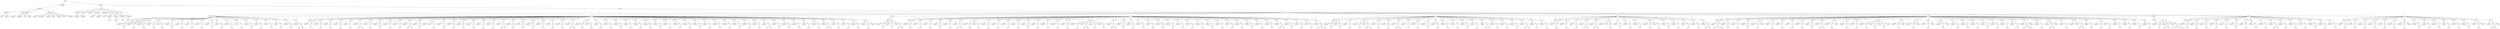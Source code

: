 digraph Tree {
	"t0" [label = "TEI"];
	"t1" [label = "teiHeader"];
	"t2" [label = "fileDesc"];
	"t3" [label = "titleStmt"];
	"t4" [label = "title"];
	"t5" [label = "author"];
	"t6" [label = "publicationStmt"];
	"t7" [label = "publisher"];
	"t8" [label = "publisher"];
	"t9" [label = "idno"];
	"t10" [label = "rights"];
	"t11" [label = "SourceDesc"];
	"t12" [label = "genre"];
	"t13" [label = "inspiration"];
	"t14" [label = "structure"];
	"t15" [label = "type"];
	"t16" [label = "periode"];
	"t17" [label = "taille"];
	"t18" [label = "permalien"];
	"t19" [label = "text"];
	"t20" [label = "front"];
	"t21" [label = "docTitle"];
	"t22" [label = "titlePart"];
	"t23" [label = "titlePart"];
	"t24" [label = "docDate"];
	"t25" [label = "docAuthor"];
	"t26" [label = "docImprint"];
	"t27" [label = "printer"];
	"t28" [label = "performance"];
	"t29" [label = "premiere"];
	"t30" [label = "castList"];
	"t31" [label = "head"];
	"t32" [label = "castItem"];
	"t33" [label = "role"];
	"t34" [label = "castItem"];
	"t35" [label = "role"];
	"t36" [label = "castItem"];
	"t37" [label = "role"];
	"t38" [label = "castItem"];
	"t39" [label = "role"];
	"t40" [label = "set"];
	"t41" [label = "note"];
	"t42" [label = "body"];
	"t43" [label = "div1"];
	"t44" [label = "head"];
	"t45" [label = "div2"];
	"t46" [label = "head"];
	"t47" [label = "stage"];
	"t48" [label = "sp"];
	"t49" [label = "speaker"];
	"t50" [label = "p"];
	"t51" [label = "s"];
	"t52" [label = "sp"];
	"t53" [label = "speaker"];
	"t54" [label = "p"];
	"t55" [label = "s"];
	"t56" [label = "sp"];
	"t57" [label = "speaker"];
	"t58" [label = "p"];
	"t59" [label = "s"];
	"t60" [label = "sp"];
	"t61" [label = "speaker"];
	"t62" [label = "p"];
	"t63" [label = "s"];
	"t64" [label = "stage"];
	"t65" [label = "p"];
	"t66" [label = "s"];
	"t67" [label = "sp"];
	"t68" [label = "speaker"];
	"t69" [label = "p"];
	"t70" [label = "s"];
	"t71" [label = "sp"];
	"t72" [label = "speaker"];
	"t73" [label = "p"];
	"t74" [label = "s"];
	"t75" [label = "sp"];
	"t76" [label = "speaker"];
	"t77" [label = "p"];
	"t78" [label = "s"];
	"t79" [label = "sp"];
	"t80" [label = "speaker"];
	"t81" [label = "p"];
	"t82" [label = "s"];
	"t83" [label = "sp"];
	"t84" [label = "speaker"];
	"t85" [label = "p"];
	"t86" [label = "s"];
	"t87" [label = "sp"];
	"t88" [label = "speaker"];
	"t89" [label = "p"];
	"t90" [label = "s"];
	"t91" [label = "sp"];
	"t92" [label = "speaker"];
	"t93" [label = "p"];
	"t94" [label = "s"];
	"t95" [label = "sp"];
	"t96" [label = "speaker"];
	"t97" [label = "p"];
	"t98" [label = "s"];
	"t99" [label = "sp"];
	"t100" [label = "speaker"];
	"t101" [label = "p"];
	"t102" [label = "s"];
	"t103" [label = "sp"];
	"t104" [label = "speaker"];
	"t105" [label = "p"];
	"t106" [label = "s"];
	"t107" [label = "sp"];
	"t108" [label = "speaker"];
	"t109" [label = "p"];
	"t110" [label = "s"];
	"t111" [label = "sp"];
	"t112" [label = "speaker"];
	"t113" [label = "p"];
	"t114" [label = "s"];
	"t115" [label = "sp"];
	"t116" [label = "speaker"];
	"t117" [label = "p"];
	"t118" [label = "s"];
	"t119" [label = "sp"];
	"t120" [label = "speaker"];
	"t121" [label = "p"];
	"t122" [label = "s"];
	"t123" [label = "s"];
	"t124" [label = "div2"];
	"t125" [label = "head"];
	"t126" [label = "sp"];
	"t127" [label = "speaker"];
	"t128" [label = "p"];
	"t129" [label = "s"];
	"t130" [label = "sp"];
	"t131" [label = "speaker"];
	"t132" [label = "p"];
	"t133" [label = "s"];
	"t134" [label = "sp"];
	"t135" [label = "speaker"];
	"t136" [label = "p"];
	"t137" [label = "s"];
	"t138" [label = "sp"];
	"t139" [label = "speaker"];
	"t140" [label = "p"];
	"t141" [label = "s"];
	"t142" [label = "sp"];
	"t143" [label = "speaker"];
	"t144" [label = "p"];
	"t145" [label = "s"];
	"t146" [label = "sp"];
	"t147" [label = "speaker"];
	"t148" [label = "p"];
	"t149" [label = "s"];
	"t150" [label = "s"];
	"t151" [label = "sp"];
	"t152" [label = "speaker"];
	"t153" [label = "p"];
	"t154" [label = "s"];
	"t155" [label = "sp"];
	"t156" [label = "speaker"];
	"t157" [label = "p"];
	"t158" [label = "s"];
	"t159" [label = "sp"];
	"t160" [label = "speaker"];
	"t161" [label = "p"];
	"t162" [label = "s"];
	"t163" [label = "sp"];
	"t164" [label = "speaker"];
	"t165" [label = "p"];
	"t166" [label = "s"];
	"t167" [label = "sp"];
	"t168" [label = "speaker"];
	"t169" [label = "p"];
	"t170" [label = "s"];
	"t171" [label = "s"];
	"t172" [label = "sp"];
	"t173" [label = "speaker"];
	"t174" [label = "p"];
	"t175" [label = "s"];
	"t176" [label = "sp"];
	"t177" [label = "speaker"];
	"t178" [label = "note"];
	"t179" [label = "p"];
	"t180" [label = "s"];
	"t181" [label = "sp"];
	"t182" [label = "speaker"];
	"t183" [label = "p"];
	"t184" [label = "s"];
	"t185" [label = "sp"];
	"t186" [label = "speaker"];
	"t187" [label = "p"];
	"t188" [label = "s"];
	"t189" [label = "sp"];
	"t190" [label = "speaker"];
	"t191" [label = "p"];
	"t192" [label = "s"];
	"t193" [label = "sp"];
	"t194" [label = "speaker"];
	"t195" [label = "p"];
	"t196" [label = "s"];
	"t197" [label = "sp"];
	"t198" [label = "speaker"];
	"t199" [label = "p"];
	"t200" [label = "s"];
	"t201" [label = "sp"];
	"t202" [label = "speaker"];
	"t203" [label = "p"];
	"t204" [label = "s"];
	"t205" [label = "sp"];
	"t206" [label = "speaker"];
	"t207" [label = "p"];
	"t208" [label = "s"];
	"t209" [label = "s"];
	"t210" [label = "sp"];
	"t211" [label = "speaker"];
	"t212" [label = "p"];
	"t213" [label = "s"];
	"t214" [label = "sp"];
	"t215" [label = "speaker"];
	"t216" [label = "p"];
	"t217" [label = "s"];
	"t218" [label = "sp"];
	"t219" [label = "speaker"];
	"t220" [label = "p"];
	"t221" [label = "s"];
	"t222" [label = "sp"];
	"t223" [label = "speaker"];
	"t224" [label = "p"];
	"t225" [label = "s"];
	"t226" [label = "sp"];
	"t227" [label = "speaker"];
	"t228" [label = "p"];
	"t229" [label = "s"];
	"t230" [label = "sp"];
	"t231" [label = "speaker"];
	"t232" [label = "p"];
	"t233" [label = "s"];
	"t234" [label = "sp"];
	"t235" [label = "speaker"];
	"t236" [label = "p"];
	"t237" [label = "s"];
	"t238" [label = "s"];
	"t239" [label = "sp"];
	"t240" [label = "speaker"];
	"t241" [label = "p"];
	"t242" [label = "s"];
	"t243" [label = "stage"];
	"t244" [label = "p"];
	"t245" [label = "s"];
	"t246" [label = "sp"];
	"t247" [label = "speaker"];
	"t248" [label = "p"];
	"t249" [label = "s"];
	"t250" [label = "sp"];
	"t251" [label = "speaker"];
	"t252" [label = "p"];
	"t253" [label = "s"];
	"t254" [label = "sp"];
	"t255" [label = "speaker"];
	"t256" [label = "p"];
	"t257" [label = "s"];
	"t258" [label = "sp"];
	"t259" [label = "speaker"];
	"t260" [label = "p"];
	"t261" [label = "s"];
	"t262" [label = "sp"];
	"t263" [label = "speaker"];
	"t264" [label = "p"];
	"t265" [label = "s"];
	"t266" [label = "sp"];
	"t267" [label = "speaker"];
	"t268" [label = "p"];
	"t269" [label = "s"];
	"t270" [label = "sp"];
	"t271" [label = "speaker"];
	"t272" [label = "p"];
	"t273" [label = "s"];
	"t274" [label = "sp"];
	"t275" [label = "speaker"];
	"t276" [label = "p"];
	"t277" [label = "s"];
	"t278" [label = "sp"];
	"t279" [label = "speaker"];
	"t280" [label = "p"];
	"t281" [label = "s"];
	"t282" [label = "sp"];
	"t283" [label = "speaker"];
	"t284" [label = "p"];
	"t285" [label = "s"];
	"t286" [label = "sp"];
	"t287" [label = "speaker"];
	"t288" [label = "p"];
	"t289" [label = "s"];
	"t290" [label = "sp"];
	"t291" [label = "speaker"];
	"t292" [label = "p"];
	"t293" [label = "s"];
	"t294" [label = "sp"];
	"t295" [label = "speaker"];
	"t296" [label = "p"];
	"t297" [label = "s"];
	"t298" [label = "sp"];
	"t299" [label = "speaker"];
	"t300" [label = "p"];
	"t301" [label = "s"];
	"t302" [label = "sp"];
	"t303" [label = "speaker"];
	"t304" [label = "p"];
	"t305" [label = "s"];
	"t306" [label = "sp"];
	"t307" [label = "speaker"];
	"t308" [label = "p"];
	"t309" [label = "s"];
	"t310" [label = "sp"];
	"t311" [label = "speaker"];
	"t312" [label = "p"];
	"t313" [label = "s"];
	"t314" [label = "sp"];
	"t315" [label = "speaker"];
	"t316" [label = "p"];
	"t317" [label = "s"];
	"t318" [label = "s"];
	"t319" [label = "sp"];
	"t320" [label = "speaker"];
	"t321" [label = "p"];
	"t322" [label = "s"];
	"t323" [label = "sp"];
	"t324" [label = "speaker"];
	"t325" [label = "p"];
	"t326" [label = "s"];
	"t327" [label = "sp"];
	"t328" [label = "speaker"];
	"t329" [label = "p"];
	"t330" [label = "s"];
	"t331" [label = "sp"];
	"t332" [label = "speaker"];
	"t333" [label = "p"];
	"t334" [label = "s"];
	"t335" [label = "sp"];
	"t336" [label = "speaker"];
	"t337" [label = "p"];
	"t338" [label = "s"];
	"t339" [label = "sp"];
	"t340" [label = "speaker"];
	"t341" [label = "p"];
	"t342" [label = "s"];
	"t343" [label = "s"];
	"t344" [label = "sp"];
	"t345" [label = "speaker"];
	"t346" [label = "p"];
	"t347" [label = "s"];
	"t348" [label = "sp"];
	"t349" [label = "speaker"];
	"t350" [label = "p"];
	"t351" [label = "s"];
	"t352" [label = "sp"];
	"t353" [label = "speaker"];
	"t354" [label = "p"];
	"t355" [label = "s"];
	"t356" [label = "sp"];
	"t357" [label = "speaker"];
	"t358" [label = "p"];
	"t359" [label = "s"];
	"t360" [label = "stage"];
	"t361" [label = "div2"];
	"t362" [label = "head"];
	"t363" [label = "sp"];
	"t364" [label = "speaker"];
	"t365" [label = "p"];
	"t366" [label = "s"];
	"t367" [label = "stage"];
	"t368" [label = "p"];
	"t369" [label = "s"];
	"t370" [label = "stage"];
	"t371" [label = "p"];
	"t372" [label = "s"];
	"t373" [label = "s"];
	"t374" [label = "div2"];
	"t375" [label = "head"];
	"t376" [label = "sp"];
	"t377" [label = "speaker"];
	"t378" [label = "p"];
	"t379" [label = "s"];
	"t380" [label = "sp"];
	"t381" [label = "speaker"];
	"t382" [label = "p"];
	"t383" [label = "s"];
	"t384" [label = "sp"];
	"t385" [label = "speaker"];
	"t386" [label = "p"];
	"t387" [label = "s"];
	"t388" [label = "sp"];
	"t389" [label = "speaker"];
	"t390" [label = "p"];
	"t391" [label = "s"];
	"t392" [label = "sp"];
	"t393" [label = "speaker"];
	"t394" [label = "p"];
	"t395" [label = "s"];
	"t396" [label = "sp"];
	"t397" [label = "speaker"];
	"t398" [label = "p"];
	"t399" [label = "s"];
	"t400" [label = "s"];
	"t401" [label = "sp"];
	"t402" [label = "speaker"];
	"t403" [label = "p"];
	"t404" [label = "s"];
	"t405" [label = "stage"];
	"t406" [label = "p"];
	"t407" [label = "s"];
	"t408" [label = "sp"];
	"t409" [label = "speaker"];
	"t410" [label = "p"];
	"t411" [label = "s"];
	"t412" [label = "sp"];
	"t413" [label = "speaker"];
	"t414" [label = "p"];
	"t415" [label = "s"];
	"t416" [label = "sp"];
	"t417" [label = "speaker"];
	"t418" [label = "p"];
	"t419" [label = "s"];
	"t420" [label = "sp"];
	"t421" [label = "speaker"];
	"t422" [label = "p"];
	"t423" [label = "s"];
	"t424" [label = "sp"];
	"t425" [label = "speaker"];
	"t426" [label = "p"];
	"t427" [label = "s"];
	"t428" [label = "sp"];
	"t429" [label = "speaker"];
	"t430" [label = "p"];
	"t431" [label = "s"];
	"t432" [label = "sp"];
	"t433" [label = "speaker"];
	"t434" [label = "p"];
	"t435" [label = "s"];
	"t436" [label = "sp"];
	"t437" [label = "speaker"];
	"t438" [label = "p"];
	"t439" [label = "s"];
	"t440" [label = "sp"];
	"t441" [label = "speaker"];
	"t442" [label = "p"];
	"t443" [label = "s"];
	"t444" [label = "sp"];
	"t445" [label = "speaker"];
	"t446" [label = "p"];
	"t447" [label = "s"];
	"t448" [label = "stage"];
	"t449" [label = "p"];
	"t450" [label = "s"];
	"t451" [label = "s"];
	"t452" [label = "stage"];
	"t453" [label = "p"];
	"t454" [label = "s"];
	"t455" [label = "stage"];
	"t456" [label = "p"];
	"t457" [label = "s"];
	"t458" [label = "sp"];
	"t459" [label = "speaker"];
	"t460" [label = "p"];
	"t461" [label = "s"];
	"t462" [label = "s"];
	"t463" [label = "sp"];
	"t464" [label = "speaker"];
	"t465" [label = "p"];
	"t466" [label = "s"];
	"t467" [label = "sp"];
	"t468" [label = "speaker"];
	"t469" [label = "p"];
	"t470" [label = "s"];
	"t471" [label = "sp"];
	"t472" [label = "speaker"];
	"t473" [label = "p"];
	"t474" [label = "s"];
	"t475" [label = "sp"];
	"t476" [label = "speaker"];
	"t477" [label = "p"];
	"t478" [label = "s"];
	"t479" [label = "sp"];
	"t480" [label = "speaker"];
	"t481" [label = "p"];
	"t482" [label = "s"];
	"t483" [label = "sp"];
	"t484" [label = "speaker"];
	"t485" [label = "p"];
	"t486" [label = "s"];
	"t487" [label = "sp"];
	"t488" [label = "speaker"];
	"t489" [label = "p"];
	"t490" [label = "s"];
	"t491" [label = "sp"];
	"t492" [label = "speaker"];
	"t493" [label = "p"];
	"t494" [label = "s"];
	"t495" [label = "sp"];
	"t496" [label = "speaker"];
	"t497" [label = "p"];
	"t498" [label = "s"];
	"t499" [label = "sp"];
	"t500" [label = "speaker"];
	"t501" [label = "p"];
	"t502" [label = "s"];
	"t503" [label = "sp"];
	"t504" [label = "speaker"];
	"t505" [label = "p"];
	"t506" [label = "s"];
	"t507" [label = "sp"];
	"t508" [label = "speaker"];
	"t509" [label = "p"];
	"t510" [label = "s"];
	"t511" [label = "sp"];
	"t512" [label = "speaker"];
	"t513" [label = "p"];
	"t514" [label = "s"];
	"t515" [label = "sp"];
	"t516" [label = "speaker"];
	"t517" [label = "p"];
	"t518" [label = "s"];
	"t519" [label = "sp"];
	"t520" [label = "speaker"];
	"t521" [label = "p"];
	"t522" [label = "s"];
	"t523" [label = "sp"];
	"t524" [label = "speaker"];
	"t525" [label = "p"];
	"t526" [label = "s"];
	"t527" [label = "sp"];
	"t528" [label = "speaker"];
	"t529" [label = "p"];
	"t530" [label = "s"];
	"t531" [label = "s"];
	"t532" [label = "sp"];
	"t533" [label = "speaker"];
	"t534" [label = "p"];
	"t535" [label = "s"];
	"t536" [label = "sp"];
	"t537" [label = "speaker"];
	"t538" [label = "p"];
	"t539" [label = "s"];
	"t540" [label = "sp"];
	"t541" [label = "speaker"];
	"t542" [label = "p"];
	"t543" [label = "s"];
	"t544" [label = "sp"];
	"t545" [label = "speaker"];
	"t546" [label = "p"];
	"t547" [label = "s"];
	"t548" [label = "s"];
	"t549" [label = "s"];
	"t550" [label = "div2"];
	"t551" [label = "head"];
	"t552" [label = "sp"];
	"t553" [label = "speaker"];
	"t554" [label = "p"];
	"t555" [label = "s"];
	"t556" [label = "stage"];
	"t557" [label = "p"];
	"t558" [label = "s"];
	"t559" [label = "sp"];
	"t560" [label = "speaker"];
	"t561" [label = "p"];
	"t562" [label = "s"];
	"t563" [label = "sp"];
	"t564" [label = "speaker"];
	"t565" [label = "p"];
	"t566" [label = "s"];
	"t567" [label = "stage"];
	"t568" [label = "p"];
	"t569" [label = "s"];
	"t570" [label = "s"];
	"t571" [label = "sp"];
	"t572" [label = "speaker"];
	"t573" [label = "p"];
	"t574" [label = "s"];
	"t575" [label = "sp"];
	"t576" [label = "speaker"];
	"t577" [label = "p"];
	"t578" [label = "s"];
	"t579" [label = "sp"];
	"t580" [label = "speaker"];
	"t581" [label = "p"];
	"t582" [label = "s"];
	"t583" [label = "s"];
	"t584" [label = "sp"];
	"t585" [label = "speaker"];
	"t586" [label = "p"];
	"t587" [label = "s"];
	"t588" [label = "sp"];
	"t589" [label = "speaker"];
	"t590" [label = "p"];
	"t591" [label = "s"];
	"t592" [label = "sp"];
	"t593" [label = "speaker"];
	"t594" [label = "p"];
	"t595" [label = "s"];
	"t596" [label = "sp"];
	"t597" [label = "speaker"];
	"t598" [label = "p"];
	"t599" [label = "s"];
	"t600" [label = "sp"];
	"t601" [label = "speaker"];
	"t602" [label = "p"];
	"t603" [label = "s"];
	"t604" [label = "sp"];
	"t605" [label = "speaker"];
	"t606" [label = "p"];
	"t607" [label = "s"];
	"t608" [label = "sp"];
	"t609" [label = "speaker"];
	"t610" [label = "p"];
	"t611" [label = "s"];
	"t612" [label = "sp"];
	"t613" [label = "speaker"];
	"t614" [label = "p"];
	"t615" [label = "s"];
	"t616" [label = "sp"];
	"t617" [label = "speaker"];
	"t618" [label = "p"];
	"t619" [label = "s"];
	"t620" [label = "s"];
	"t621" [label = "sp"];
	"t622" [label = "speaker"];
	"t623" [label = "p"];
	"t624" [label = "s"];
	"t625" [label = "sp"];
	"t626" [label = "speaker"];
	"t627" [label = "p"];
	"t628" [label = "s"];
	"t629" [label = "sp"];
	"t630" [label = "speaker"];
	"t631" [label = "p"];
	"t632" [label = "s"];
	"t633" [label = "sp"];
	"t634" [label = "speaker"];
	"t635" [label = "p"];
	"t636" [label = "s"];
	"t637" [label = "s"];
	"t638" [label = "sp"];
	"t639" [label = "speaker"];
	"t640" [label = "p"];
	"t641" [label = "s"];
	"t642" [label = "sp"];
	"t643" [label = "speaker"];
	"t644" [label = "p"];
	"t645" [label = "s"];
	"t646" [label = "div2"];
	"t647" [label = "head"];
	"t648" [label = "sp"];
	"t649" [label = "speaker"];
	"t650" [label = "p"];
	"t651" [label = "s"];
	"t652" [label = "sp"];
	"t653" [label = "speaker"];
	"t654" [label = "p"];
	"t655" [label = "s"];
	"t656" [label = "sp"];
	"t657" [label = "speaker"];
	"t658" [label = "p"];
	"t659" [label = "s"];
	"t660" [label = "sp"];
	"t661" [label = "speaker"];
	"t662" [label = "p"];
	"t663" [label = "s"];
	"t664" [label = "s"];
	"t665" [label = "sp"];
	"t666" [label = "speaker"];
	"t667" [label = "p"];
	"t668" [label = "s"];
	"t669" [label = "s"];
	"t670" [label = "sp"];
	"t671" [label = "speaker"];
	"t672" [label = "note"];
	"t673" [label = "p"];
	"t674" [label = "s"];
	"t675" [label = "sp"];
	"t676" [label = "speaker"];
	"t677" [label = "p"];
	"t678" [label = "s"];
	"t679" [label = "sp"];
	"t680" [label = "speaker"];
	"t681" [label = "p"];
	"t682" [label = "s"];
	"t683" [label = "sp"];
	"t684" [label = "speaker"];
	"t685" [label = "p"];
	"t686" [label = "s"];
	"t687" [label = "sp"];
	"t688" [label = "speaker"];
	"t689" [label = "p"];
	"t690" [label = "s"];
	"t691" [label = "stage"];
	"t692" [label = "p"];
	"t693" [label = "s"];
	"t694" [label = "sp"];
	"t695" [label = "speaker"];
	"t696" [label = "p"];
	"t697" [label = "s"];
	"t698" [label = "sp"];
	"t699" [label = "speaker"];
	"t700" [label = "p"];
	"t701" [label = "s"];
	"t702" [label = "sp"];
	"t703" [label = "speaker"];
	"t704" [label = "p"];
	"t705" [label = "s"];
	"t706" [label = "sp"];
	"t707" [label = "speaker"];
	"t708" [label = "p"];
	"t709" [label = "s"];
	"t710" [label = "sp"];
	"t711" [label = "speaker"];
	"t712" [label = "p"];
	"t713" [label = "s"];
	"t714" [label = "s"];
	"t715" [label = "div2"];
	"t716" [label = "head"];
	"t717" [label = "sp"];
	"t718" [label = "speaker"];
	"t719" [label = "p"];
	"t720" [label = "s"];
	"t721" [label = "s"];
	"t722" [label = "s"];
	"t723" [label = "sp"];
	"t724" [label = "speaker"];
	"t725" [label = "p"];
	"t726" [label = "s"];
	"t727" [label = "sp"];
	"t728" [label = "speaker"];
	"t729" [label = "p"];
	"t730" [label = "s"];
	"t731" [label = "sp"];
	"t732" [label = "speaker"];
	"t733" [label = "p"];
	"t734" [label = "s"];
	"t735" [label = "sp"];
	"t736" [label = "speaker"];
	"t737" [label = "p"];
	"t738" [label = "s"];
	"t739" [label = "stage"];
	"t740" [label = "sp"];
	"t741" [label = "speaker"];
	"t742" [label = "p"];
	"t743" [label = "s"];
	"t744" [label = "sp"];
	"t745" [label = "speaker"];
	"t746" [label = "p"];
	"t747" [label = "s"];
	"t748" [label = "sp"];
	"t749" [label = "speaker"];
	"t750" [label = "p"];
	"t751" [label = "s"];
	"t752" [label = "sp"];
	"t753" [label = "speaker"];
	"t754" [label = "p"];
	"t755" [label = "s"];
	"t756" [label = "sp"];
	"t757" [label = "speaker"];
	"t758" [label = "p"];
	"t759" [label = "s"];
	"t760" [label = "sp"];
	"t761" [label = "speaker"];
	"t762" [label = "p"];
	"t763" [label = "s"];
	"t764" [label = "s"];
	"t765" [label = "sp"];
	"t766" [label = "speaker"];
	"t767" [label = "p"];
	"t768" [label = "s"];
	"t769" [label = "stage"];
	"t770" [label = "sp"];
	"t771" [label = "speaker"];
	"t772" [label = "p"];
	"t773" [label = "s"];
	"t774" [label = "sp"];
	"t775" [label = "speaker"];
	"t776" [label = "p"];
	"t777" [label = "s"];
	"t778" [label = "sp"];
	"t779" [label = "speaker"];
	"t780" [label = "p"];
	"t781" [label = "s"];
	"t782" [label = "stage"];
	"t783" [label = "p"];
	"t784" [label = "s"];
	"t785" [label = "stage"];
	"t786" [label = "p"];
	"t787" [label = "s"];
	"t788" [label = "stage"];
	"t789" [label = "sp"];
	"t790" [label = "speaker"];
	"t791" [label = "p"];
	"t792" [label = "s"];
	"t793" [label = "stage"];
	"t794" [label = "sp"];
	"t795" [label = "speaker"];
	"t796" [label = "p"];
	"t797" [label = "s"];
	"t798" [label = "stage"];
	"t799" [label = "sp"];
	"t800" [label = "speaker"];
	"t801" [label = "p"];
	"t802" [label = "s"];
	"t803" [label = "stage"];
	"t804" [label = "sp"];
	"t805" [label = "speaker"];
	"t806" [label = "p"];
	"t807" [label = "s"];
	"t808" [label = "stage"];
	"t809" [label = "sp"];
	"t810" [label = "speaker"];
	"t811" [label = "p"];
	"t812" [label = "s"];
	"t813" [label = "sp"];
	"t814" [label = "speaker"];
	"t815" [label = "p"];
	"t816" [label = "s"];
	"t817" [label = "sp"];
	"t818" [label = "speaker"];
	"t819" [label = "p"];
	"t820" [label = "s"];
	"t821" [label = "sp"];
	"t822" [label = "speaker"];
	"t823" [label = "p"];
	"t824" [label = "s"];
	"t825" [label = "sp"];
	"t826" [label = "speaker"];
	"t827" [label = "p"];
	"t828" [label = "s"];
	"t829" [label = "sp"];
	"t830" [label = "speaker"];
	"t831" [label = "p"];
	"t832" [label = "s"];
	"t833" [label = "sp"];
	"t834" [label = "speaker"];
	"t835" [label = "p"];
	"t836" [label = "s"];
	"t837" [label = "sp"];
	"t838" [label = "speaker"];
	"t839" [label = "p"];
	"t840" [label = "s"];
	"t841" [label = "s"];
	"t842" [label = "s"];
	"t843" [label = "stage"];
	"t844" [label = "sp"];
	"t845" [label = "speaker"];
	"t846" [label = "p"];
	"t847" [label = "s"];
	"t848" [label = "sp"];
	"t849" [label = "speaker"];
	"t850" [label = "p"];
	"t851" [label = "s"];
	"t852" [label = "s"];
	"t853" [label = "stage"];
	"t854" [label = "sp"];
	"t855" [label = "speaker"];
	"t856" [label = "p"];
	"t857" [label = "s"];
	"t858" [label = "sp"];
	"t859" [label = "speaker"];
	"t860" [label = "stage"];
	"t861" [label = "p"];
	"t862" [label = "s"];
	"t863" [label = "s"];
	"t864" [label = "sp"];
	"t865" [label = "speaker"];
	"t866" [label = "p"];
	"t867" [label = "s"];
	"t868" [label = "sp"];
	"t869" [label = "speaker"];
	"t870" [label = "p"];
	"t871" [label = "s"];
	"t872" [label = "stage"];
	"t873" [label = "p"];
	"t874" [label = "s"];
	"t875" [label = "sp"];
	"t876" [label = "speaker"];
	"t877" [label = "p"];
	"t878" [label = "s"];
	"t879" [label = "sp"];
	"t880" [label = "speaker"];
	"t881" [label = "p"];
	"t882" [label = "s"];
	"t883" [label = "sp"];
	"t884" [label = "speaker"];
	"t885" [label = "p"];
	"t886" [label = "s"];
	"t887" [label = "sp"];
	"t888" [label = "speaker"];
	"t889" [label = "p"];
	"t890" [label = "s"];
	"t891" [label = "div2"];
	"t892" [label = "head"];
	"t893" [label = "sp"];
	"t894" [label = "speaker"];
	"t895" [label = "p"];
	"t896" [label = "s"];
	"t897" [label = "stage"];
	"t898" [label = "p"];
	"t899" [label = "s"];
	"t900" [label = "s"];
	"t901" [label = "stage"];
	"t902" [label = "p"];
	"t903" [label = "s"];
	"t904" [label = "s"];
	"t905" [label = "s"];
	"t906" [label = "s"];
	"t907" [label = "div2"];
	"t908" [label = "head"];
	"t909" [label = "sp"];
	"t910" [label = "speaker"];
	"t911" [label = "p"];
	"t912" [label = "s"];
	"t913" [label = "sp"];
	"t914" [label = "speaker"];
	"t915" [label = "p"];
	"t916" [label = "s"];
	"t917" [label = "sp"];
	"t918" [label = "speaker"];
	"t919" [label = "p"];
	"t920" [label = "s"];
	"t921" [label = "sp"];
	"t922" [label = "speaker"];
	"t923" [label = "p"];
	"t924" [label = "s"];
	"t925" [label = "sp"];
	"t926" [label = "speaker"];
	"t927" [label = "p"];
	"t928" [label = "s"];
	"t929" [label = "sp"];
	"t930" [label = "speaker"];
	"t931" [label = "p"];
	"t932" [label = "s"];
	"t933" [label = "sp"];
	"t934" [label = "speaker"];
	"t935" [label = "p"];
	"t936" [label = "s"];
	"t937" [label = "sp"];
	"t938" [label = "speaker"];
	"t939" [label = "p"];
	"t940" [label = "s"];
	"t941" [label = "sp"];
	"t942" [label = "speaker"];
	"t943" [label = "p"];
	"t944" [label = "s"];
	"t945" [label = "sp"];
	"t946" [label = "speaker"];
	"t947" [label = "p"];
	"t948" [label = "s"];
	"t949" [label = "s"];
	"t950" [label = "sp"];
	"t951" [label = "speaker"];
	"t952" [label = "p"];
	"t953" [label = "s"];
	"t954" [label = "sp"];
	"t955" [label = "speaker"];
	"t956" [label = "p"];
	"t957" [label = "s"];
	"t958" [label = "sp"];
	"t959" [label = "speaker"];
	"t960" [label = "p"];
	"t961" [label = "s"];
	"t962" [label = "sp"];
	"t963" [label = "speaker"];
	"t964" [label = "p"];
	"t965" [label = "s"];
	"t966" [label = "sp"];
	"t967" [label = "speaker"];
	"t968" [label = "p"];
	"t969" [label = "s"];
	"t970" [label = "sp"];
	"t971" [label = "speaker"];
	"t972" [label = "p"];
	"t973" [label = "s"];
	"t974" [label = "div2"];
	"t975" [label = "head"];
	"t976" [label = "sp"];
	"t977" [label = "speaker"];
	"t978" [label = "p"];
	"t979" [label = "s"];
	"t980" [label = "sp"];
	"t981" [label = "speaker"];
	"t982" [label = "p"];
	"t983" [label = "s"];
	"t984" [label = "sp"];
	"t985" [label = "speaker"];
	"t986" [label = "p"];
	"t987" [label = "s"];
	"t988" [label = "sp"];
	"t989" [label = "speaker"];
	"t990" [label = "p"];
	"t991" [label = "s"];
	"t992" [label = "sp"];
	"t993" [label = "speaker"];
	"t994" [label = "p"];
	"t995" [label = "s"];
	"t996" [label = "sp"];
	"t997" [label = "speaker"];
	"t998" [label = "p"];
	"t999" [label = "s"];
	"t1000" [label = "sp"];
	"t1001" [label = "speaker"];
	"t1002" [label = "p"];
	"t1003" [label = "s"];
	"t1004" [label = "stage"];
	"t1005" [label = "sp"];
	"t1006" [label = "speaker"];
	"t1007" [label = "p"];
	"t1008" [label = "s"];
	"t1009" [label = "sp"];
	"t1010" [label = "speaker"];
	"t1011" [label = "p"];
	"t1012" [label = "s"];
	"t1013" [label = "sp"];
	"t1014" [label = "speaker"];
	"t1015" [label = "p"];
	"t1016" [label = "s"];
	"t1017" [label = "sp"];
	"t1018" [label = "speaker"];
	"t1019" [label = "p"];
	"t1020" [label = "s"];
	"t1021" [label = "sp"];
	"t1022" [label = "speaker"];
	"t1023" [label = "p"];
	"t1024" [label = "s"];
	"t1025" [label = "sp"];
	"t1026" [label = "speaker"];
	"t1027" [label = "p"];
	"t1028" [label = "s"];
	"t1029" [label = "sp"];
	"t1030" [label = "speaker"];
	"t1031" [label = "p"];
	"t1032" [label = "s"];
	"t1033" [label = "stage"];
	"t1034" [label = "sp"];
	"t1035" [label = "speaker"];
	"t1036" [label = "p"];
	"t1037" [label = "s"];
	"t1038" [label = "s"];
	"t1039" [label = "stage"];
	"t0" -> "t1";
	"t1" -> "t2";
	"t2" -> "t3";
	"t3" -> "t4";
	"t3" -> "t5";
	"t2" -> "t6";
	"t6" -> "t7";
	"t6" -> "t8";
	"t6" -> "t9";
	"t6" -> "t10";
	"t2" -> "t11";
	"t11" -> "t12";
	"t11" -> "t13";
	"t11" -> "t14";
	"t11" -> "t15";
	"t11" -> "t16";
	"t11" -> "t17";
	"t11" -> "t18";
	"t0" -> "t19";
	"t19" -> "t20";
	"t20" -> "t21";
	"t21" -> "t22";
	"t21" -> "t23";
	"t20" -> "t24";
	"t20" -> "t25";
	"t20" -> "t26";
	"t26" -> "t27";
	"t20" -> "t28";
	"t28" -> "t29";
	"t20" -> "t30";
	"t30" -> "t31";
	"t30" -> "t32";
	"t32" -> "t33";
	"t30" -> "t34";
	"t34" -> "t35";
	"t30" -> "t36";
	"t36" -> "t37";
	"t30" -> "t38";
	"t38" -> "t39";
	"t20" -> "t40";
	"t20" -> "t41";
	"t19" -> "t42";
	"t42" -> "t43";
	"t43" -> "t44";
	"t43" -> "t45";
	"t45" -> "t46";
	"t45" -> "t47";
	"t45" -> "t48";
	"t48" -> "t49";
	"t48" -> "t50";
	"t50" -> "t51";
	"t45" -> "t52";
	"t52" -> "t53";
	"t52" -> "t54";
	"t54" -> "t55";
	"t45" -> "t56";
	"t56" -> "t57";
	"t56" -> "t58";
	"t58" -> "t59";
	"t45" -> "t60";
	"t60" -> "t61";
	"t60" -> "t62";
	"t62" -> "t63";
	"t60" -> "t64";
	"t60" -> "t65";
	"t65" -> "t66";
	"t45" -> "t67";
	"t67" -> "t68";
	"t67" -> "t69";
	"t69" -> "t70";
	"t45" -> "t71";
	"t71" -> "t72";
	"t71" -> "t73";
	"t73" -> "t74";
	"t45" -> "t75";
	"t75" -> "t76";
	"t75" -> "t77";
	"t77" -> "t78";
	"t45" -> "t79";
	"t79" -> "t80";
	"t79" -> "t81";
	"t81" -> "t82";
	"t45" -> "t83";
	"t83" -> "t84";
	"t83" -> "t85";
	"t85" -> "t86";
	"t45" -> "t87";
	"t87" -> "t88";
	"t87" -> "t89";
	"t89" -> "t90";
	"t45" -> "t91";
	"t91" -> "t92";
	"t91" -> "t93";
	"t93" -> "t94";
	"t45" -> "t95";
	"t95" -> "t96";
	"t95" -> "t97";
	"t97" -> "t98";
	"t45" -> "t99";
	"t99" -> "t100";
	"t99" -> "t101";
	"t101" -> "t102";
	"t45" -> "t103";
	"t103" -> "t104";
	"t103" -> "t105";
	"t105" -> "t106";
	"t45" -> "t107";
	"t107" -> "t108";
	"t107" -> "t109";
	"t109" -> "t110";
	"t45" -> "t111";
	"t111" -> "t112";
	"t111" -> "t113";
	"t113" -> "t114";
	"t45" -> "t115";
	"t115" -> "t116";
	"t115" -> "t117";
	"t117" -> "t118";
	"t45" -> "t119";
	"t119" -> "t120";
	"t119" -> "t121";
	"t121" -> "t122";
	"t121" -> "t123";
	"t43" -> "t124";
	"t124" -> "t125";
	"t124" -> "t126";
	"t126" -> "t127";
	"t126" -> "t128";
	"t128" -> "t129";
	"t124" -> "t130";
	"t130" -> "t131";
	"t130" -> "t132";
	"t132" -> "t133";
	"t124" -> "t134";
	"t134" -> "t135";
	"t134" -> "t136";
	"t136" -> "t137";
	"t124" -> "t138";
	"t138" -> "t139";
	"t138" -> "t140";
	"t140" -> "t141";
	"t124" -> "t142";
	"t142" -> "t143";
	"t142" -> "t144";
	"t144" -> "t145";
	"t124" -> "t146";
	"t146" -> "t147";
	"t146" -> "t148";
	"t148" -> "t149";
	"t148" -> "t150";
	"t124" -> "t151";
	"t151" -> "t152";
	"t151" -> "t153";
	"t153" -> "t154";
	"t124" -> "t155";
	"t155" -> "t156";
	"t155" -> "t157";
	"t157" -> "t158";
	"t124" -> "t159";
	"t159" -> "t160";
	"t159" -> "t161";
	"t161" -> "t162";
	"t124" -> "t163";
	"t163" -> "t164";
	"t163" -> "t165";
	"t165" -> "t166";
	"t124" -> "t167";
	"t167" -> "t168";
	"t167" -> "t169";
	"t169" -> "t170";
	"t169" -> "t171";
	"t124" -> "t172";
	"t172" -> "t173";
	"t172" -> "t174";
	"t174" -> "t175";
	"t124" -> "t176";
	"t176" -> "t177";
	"t176" -> "t178";
	"t176" -> "t179";
	"t179" -> "t180";
	"t124" -> "t181";
	"t181" -> "t182";
	"t181" -> "t183";
	"t183" -> "t184";
	"t124" -> "t185";
	"t185" -> "t186";
	"t185" -> "t187";
	"t187" -> "t188";
	"t124" -> "t189";
	"t189" -> "t190";
	"t189" -> "t191";
	"t191" -> "t192";
	"t124" -> "t193";
	"t193" -> "t194";
	"t193" -> "t195";
	"t195" -> "t196";
	"t124" -> "t197";
	"t197" -> "t198";
	"t197" -> "t199";
	"t199" -> "t200";
	"t124" -> "t201";
	"t201" -> "t202";
	"t201" -> "t203";
	"t203" -> "t204";
	"t124" -> "t205";
	"t205" -> "t206";
	"t205" -> "t207";
	"t207" -> "t208";
	"t207" -> "t209";
	"t124" -> "t210";
	"t210" -> "t211";
	"t210" -> "t212";
	"t212" -> "t213";
	"t124" -> "t214";
	"t214" -> "t215";
	"t214" -> "t216";
	"t216" -> "t217";
	"t124" -> "t218";
	"t218" -> "t219";
	"t218" -> "t220";
	"t220" -> "t221";
	"t124" -> "t222";
	"t222" -> "t223";
	"t222" -> "t224";
	"t224" -> "t225";
	"t124" -> "t226";
	"t226" -> "t227";
	"t226" -> "t228";
	"t228" -> "t229";
	"t124" -> "t230";
	"t230" -> "t231";
	"t230" -> "t232";
	"t232" -> "t233";
	"t124" -> "t234";
	"t234" -> "t235";
	"t234" -> "t236";
	"t236" -> "t237";
	"t236" -> "t238";
	"t124" -> "t239";
	"t239" -> "t240";
	"t239" -> "t241";
	"t241" -> "t242";
	"t239" -> "t243";
	"t239" -> "t244";
	"t244" -> "t245";
	"t124" -> "t246";
	"t246" -> "t247";
	"t246" -> "t248";
	"t248" -> "t249";
	"t124" -> "t250";
	"t250" -> "t251";
	"t250" -> "t252";
	"t252" -> "t253";
	"t124" -> "t254";
	"t254" -> "t255";
	"t254" -> "t256";
	"t256" -> "t257";
	"t124" -> "t258";
	"t258" -> "t259";
	"t258" -> "t260";
	"t260" -> "t261";
	"t124" -> "t262";
	"t262" -> "t263";
	"t262" -> "t264";
	"t264" -> "t265";
	"t124" -> "t266";
	"t266" -> "t267";
	"t266" -> "t268";
	"t268" -> "t269";
	"t124" -> "t270";
	"t270" -> "t271";
	"t270" -> "t272";
	"t272" -> "t273";
	"t124" -> "t274";
	"t274" -> "t275";
	"t274" -> "t276";
	"t276" -> "t277";
	"t124" -> "t278";
	"t278" -> "t279";
	"t278" -> "t280";
	"t280" -> "t281";
	"t124" -> "t282";
	"t282" -> "t283";
	"t282" -> "t284";
	"t284" -> "t285";
	"t124" -> "t286";
	"t286" -> "t287";
	"t286" -> "t288";
	"t288" -> "t289";
	"t124" -> "t290";
	"t290" -> "t291";
	"t290" -> "t292";
	"t292" -> "t293";
	"t124" -> "t294";
	"t294" -> "t295";
	"t294" -> "t296";
	"t296" -> "t297";
	"t124" -> "t298";
	"t298" -> "t299";
	"t298" -> "t300";
	"t300" -> "t301";
	"t124" -> "t302";
	"t302" -> "t303";
	"t302" -> "t304";
	"t304" -> "t305";
	"t124" -> "t306";
	"t306" -> "t307";
	"t306" -> "t308";
	"t308" -> "t309";
	"t124" -> "t310";
	"t310" -> "t311";
	"t310" -> "t312";
	"t312" -> "t313";
	"t124" -> "t314";
	"t314" -> "t315";
	"t314" -> "t316";
	"t316" -> "t317";
	"t316" -> "t318";
	"t124" -> "t319";
	"t319" -> "t320";
	"t319" -> "t321";
	"t321" -> "t322";
	"t124" -> "t323";
	"t323" -> "t324";
	"t323" -> "t325";
	"t325" -> "t326";
	"t124" -> "t327";
	"t327" -> "t328";
	"t327" -> "t329";
	"t329" -> "t330";
	"t124" -> "t331";
	"t331" -> "t332";
	"t331" -> "t333";
	"t333" -> "t334";
	"t124" -> "t335";
	"t335" -> "t336";
	"t335" -> "t337";
	"t337" -> "t338";
	"t124" -> "t339";
	"t339" -> "t340";
	"t339" -> "t341";
	"t341" -> "t342";
	"t341" -> "t343";
	"t124" -> "t344";
	"t344" -> "t345";
	"t344" -> "t346";
	"t346" -> "t347";
	"t124" -> "t348";
	"t348" -> "t349";
	"t348" -> "t350";
	"t350" -> "t351";
	"t124" -> "t352";
	"t352" -> "t353";
	"t352" -> "t354";
	"t354" -> "t355";
	"t124" -> "t356";
	"t356" -> "t357";
	"t356" -> "t358";
	"t358" -> "t359";
	"t356" -> "t360";
	"t43" -> "t361";
	"t361" -> "t362";
	"t361" -> "t363";
	"t363" -> "t364";
	"t363" -> "t365";
	"t365" -> "t366";
	"t363" -> "t367";
	"t363" -> "t368";
	"t368" -> "t369";
	"t363" -> "t370";
	"t363" -> "t371";
	"t371" -> "t372";
	"t371" -> "t373";
	"t43" -> "t374";
	"t374" -> "t375";
	"t374" -> "t376";
	"t376" -> "t377";
	"t376" -> "t378";
	"t378" -> "t379";
	"t374" -> "t380";
	"t380" -> "t381";
	"t380" -> "t382";
	"t382" -> "t383";
	"t374" -> "t384";
	"t384" -> "t385";
	"t384" -> "t386";
	"t386" -> "t387";
	"t374" -> "t388";
	"t388" -> "t389";
	"t388" -> "t390";
	"t390" -> "t391";
	"t374" -> "t392";
	"t392" -> "t393";
	"t392" -> "t394";
	"t394" -> "t395";
	"t374" -> "t396";
	"t396" -> "t397";
	"t396" -> "t398";
	"t398" -> "t399";
	"t398" -> "t400";
	"t374" -> "t401";
	"t401" -> "t402";
	"t401" -> "t403";
	"t403" -> "t404";
	"t401" -> "t405";
	"t401" -> "t406";
	"t406" -> "t407";
	"t374" -> "t408";
	"t408" -> "t409";
	"t408" -> "t410";
	"t410" -> "t411";
	"t374" -> "t412";
	"t412" -> "t413";
	"t412" -> "t414";
	"t414" -> "t415";
	"t374" -> "t416";
	"t416" -> "t417";
	"t416" -> "t418";
	"t418" -> "t419";
	"t374" -> "t420";
	"t420" -> "t421";
	"t420" -> "t422";
	"t422" -> "t423";
	"t374" -> "t424";
	"t424" -> "t425";
	"t424" -> "t426";
	"t426" -> "t427";
	"t374" -> "t428";
	"t428" -> "t429";
	"t428" -> "t430";
	"t430" -> "t431";
	"t374" -> "t432";
	"t432" -> "t433";
	"t432" -> "t434";
	"t434" -> "t435";
	"t374" -> "t436";
	"t436" -> "t437";
	"t436" -> "t438";
	"t438" -> "t439";
	"t374" -> "t440";
	"t440" -> "t441";
	"t440" -> "t442";
	"t442" -> "t443";
	"t374" -> "t444";
	"t444" -> "t445";
	"t444" -> "t446";
	"t446" -> "t447";
	"t444" -> "t448";
	"t444" -> "t449";
	"t449" -> "t450";
	"t449" -> "t451";
	"t444" -> "t452";
	"t444" -> "t453";
	"t453" -> "t454";
	"t444" -> "t455";
	"t444" -> "t456";
	"t456" -> "t457";
	"t374" -> "t458";
	"t458" -> "t459";
	"t458" -> "t460";
	"t460" -> "t461";
	"t460" -> "t462";
	"t374" -> "t463";
	"t463" -> "t464";
	"t463" -> "t465";
	"t465" -> "t466";
	"t374" -> "t467";
	"t467" -> "t468";
	"t467" -> "t469";
	"t469" -> "t470";
	"t374" -> "t471";
	"t471" -> "t472";
	"t471" -> "t473";
	"t473" -> "t474";
	"t374" -> "t475";
	"t475" -> "t476";
	"t475" -> "t477";
	"t477" -> "t478";
	"t374" -> "t479";
	"t479" -> "t480";
	"t479" -> "t481";
	"t481" -> "t482";
	"t374" -> "t483";
	"t483" -> "t484";
	"t483" -> "t485";
	"t485" -> "t486";
	"t374" -> "t487";
	"t487" -> "t488";
	"t487" -> "t489";
	"t489" -> "t490";
	"t374" -> "t491";
	"t491" -> "t492";
	"t491" -> "t493";
	"t493" -> "t494";
	"t374" -> "t495";
	"t495" -> "t496";
	"t495" -> "t497";
	"t497" -> "t498";
	"t374" -> "t499";
	"t499" -> "t500";
	"t499" -> "t501";
	"t501" -> "t502";
	"t374" -> "t503";
	"t503" -> "t504";
	"t503" -> "t505";
	"t505" -> "t506";
	"t374" -> "t507";
	"t507" -> "t508";
	"t507" -> "t509";
	"t509" -> "t510";
	"t374" -> "t511";
	"t511" -> "t512";
	"t511" -> "t513";
	"t513" -> "t514";
	"t374" -> "t515";
	"t515" -> "t516";
	"t515" -> "t517";
	"t517" -> "t518";
	"t374" -> "t519";
	"t519" -> "t520";
	"t519" -> "t521";
	"t521" -> "t522";
	"t374" -> "t523";
	"t523" -> "t524";
	"t523" -> "t525";
	"t525" -> "t526";
	"t374" -> "t527";
	"t527" -> "t528";
	"t527" -> "t529";
	"t529" -> "t530";
	"t529" -> "t531";
	"t374" -> "t532";
	"t532" -> "t533";
	"t532" -> "t534";
	"t534" -> "t535";
	"t374" -> "t536";
	"t536" -> "t537";
	"t536" -> "t538";
	"t538" -> "t539";
	"t374" -> "t540";
	"t540" -> "t541";
	"t540" -> "t542";
	"t542" -> "t543";
	"t374" -> "t544";
	"t544" -> "t545";
	"t544" -> "t546";
	"t546" -> "t547";
	"t546" -> "t548";
	"t546" -> "t549";
	"t43" -> "t550";
	"t550" -> "t551";
	"t550" -> "t552";
	"t552" -> "t553";
	"t552" -> "t554";
	"t554" -> "t555";
	"t552" -> "t556";
	"t552" -> "t557";
	"t557" -> "t558";
	"t550" -> "t559";
	"t559" -> "t560";
	"t559" -> "t561";
	"t561" -> "t562";
	"t550" -> "t563";
	"t563" -> "t564";
	"t563" -> "t565";
	"t565" -> "t566";
	"t563" -> "t567";
	"t563" -> "t568";
	"t568" -> "t569";
	"t568" -> "t570";
	"t550" -> "t571";
	"t571" -> "t572";
	"t571" -> "t573";
	"t573" -> "t574";
	"t550" -> "t575";
	"t575" -> "t576";
	"t575" -> "t577";
	"t577" -> "t578";
	"t550" -> "t579";
	"t579" -> "t580";
	"t579" -> "t581";
	"t581" -> "t582";
	"t581" -> "t583";
	"t550" -> "t584";
	"t584" -> "t585";
	"t584" -> "t586";
	"t586" -> "t587";
	"t550" -> "t588";
	"t588" -> "t589";
	"t588" -> "t590";
	"t590" -> "t591";
	"t550" -> "t592";
	"t592" -> "t593";
	"t592" -> "t594";
	"t594" -> "t595";
	"t550" -> "t596";
	"t596" -> "t597";
	"t596" -> "t598";
	"t598" -> "t599";
	"t550" -> "t600";
	"t600" -> "t601";
	"t600" -> "t602";
	"t602" -> "t603";
	"t550" -> "t604";
	"t604" -> "t605";
	"t604" -> "t606";
	"t606" -> "t607";
	"t550" -> "t608";
	"t608" -> "t609";
	"t608" -> "t610";
	"t610" -> "t611";
	"t550" -> "t612";
	"t612" -> "t613";
	"t612" -> "t614";
	"t614" -> "t615";
	"t550" -> "t616";
	"t616" -> "t617";
	"t616" -> "t618";
	"t618" -> "t619";
	"t618" -> "t620";
	"t550" -> "t621";
	"t621" -> "t622";
	"t621" -> "t623";
	"t623" -> "t624";
	"t550" -> "t625";
	"t625" -> "t626";
	"t625" -> "t627";
	"t627" -> "t628";
	"t550" -> "t629";
	"t629" -> "t630";
	"t629" -> "t631";
	"t631" -> "t632";
	"t550" -> "t633";
	"t633" -> "t634";
	"t633" -> "t635";
	"t635" -> "t636";
	"t635" -> "t637";
	"t550" -> "t638";
	"t638" -> "t639";
	"t638" -> "t640";
	"t640" -> "t641";
	"t550" -> "t642";
	"t642" -> "t643";
	"t642" -> "t644";
	"t644" -> "t645";
	"t43" -> "t646";
	"t646" -> "t647";
	"t646" -> "t648";
	"t648" -> "t649";
	"t648" -> "t650";
	"t650" -> "t651";
	"t646" -> "t652";
	"t652" -> "t653";
	"t652" -> "t654";
	"t654" -> "t655";
	"t646" -> "t656";
	"t656" -> "t657";
	"t656" -> "t658";
	"t658" -> "t659";
	"t646" -> "t660";
	"t660" -> "t661";
	"t660" -> "t662";
	"t662" -> "t663";
	"t662" -> "t664";
	"t646" -> "t665";
	"t665" -> "t666";
	"t665" -> "t667";
	"t667" -> "t668";
	"t667" -> "t669";
	"t646" -> "t670";
	"t670" -> "t671";
	"t670" -> "t672";
	"t670" -> "t673";
	"t673" -> "t674";
	"t646" -> "t675";
	"t675" -> "t676";
	"t675" -> "t677";
	"t677" -> "t678";
	"t646" -> "t679";
	"t679" -> "t680";
	"t679" -> "t681";
	"t681" -> "t682";
	"t646" -> "t683";
	"t683" -> "t684";
	"t683" -> "t685";
	"t685" -> "t686";
	"t646" -> "t687";
	"t687" -> "t688";
	"t687" -> "t689";
	"t689" -> "t690";
	"t687" -> "t691";
	"t687" -> "t692";
	"t692" -> "t693";
	"t646" -> "t694";
	"t694" -> "t695";
	"t694" -> "t696";
	"t696" -> "t697";
	"t646" -> "t698";
	"t698" -> "t699";
	"t698" -> "t700";
	"t700" -> "t701";
	"t646" -> "t702";
	"t702" -> "t703";
	"t702" -> "t704";
	"t704" -> "t705";
	"t646" -> "t706";
	"t706" -> "t707";
	"t706" -> "t708";
	"t708" -> "t709";
	"t646" -> "t710";
	"t710" -> "t711";
	"t710" -> "t712";
	"t712" -> "t713";
	"t712" -> "t714";
	"t43" -> "t715";
	"t715" -> "t716";
	"t715" -> "t717";
	"t717" -> "t718";
	"t717" -> "t719";
	"t719" -> "t720";
	"t719" -> "t721";
	"t719" -> "t722";
	"t715" -> "t723";
	"t723" -> "t724";
	"t723" -> "t725";
	"t725" -> "t726";
	"t715" -> "t727";
	"t727" -> "t728";
	"t727" -> "t729";
	"t729" -> "t730";
	"t715" -> "t731";
	"t731" -> "t732";
	"t731" -> "t733";
	"t733" -> "t734";
	"t715" -> "t735";
	"t735" -> "t736";
	"t735" -> "t737";
	"t737" -> "t738";
	"t735" -> "t739";
	"t715" -> "t740";
	"t740" -> "t741";
	"t740" -> "t742";
	"t742" -> "t743";
	"t715" -> "t744";
	"t744" -> "t745";
	"t744" -> "t746";
	"t746" -> "t747";
	"t715" -> "t748";
	"t748" -> "t749";
	"t748" -> "t750";
	"t750" -> "t751";
	"t715" -> "t752";
	"t752" -> "t753";
	"t752" -> "t754";
	"t754" -> "t755";
	"t715" -> "t756";
	"t756" -> "t757";
	"t756" -> "t758";
	"t758" -> "t759";
	"t715" -> "t760";
	"t760" -> "t761";
	"t760" -> "t762";
	"t762" -> "t763";
	"t762" -> "t764";
	"t715" -> "t765";
	"t765" -> "t766";
	"t765" -> "t767";
	"t767" -> "t768";
	"t765" -> "t769";
	"t715" -> "t770";
	"t770" -> "t771";
	"t770" -> "t772";
	"t772" -> "t773";
	"t715" -> "t774";
	"t774" -> "t775";
	"t774" -> "t776";
	"t776" -> "t777";
	"t715" -> "t778";
	"t778" -> "t779";
	"t778" -> "t780";
	"t780" -> "t781";
	"t778" -> "t782";
	"t778" -> "t783";
	"t783" -> "t784";
	"t778" -> "t785";
	"t778" -> "t786";
	"t786" -> "t787";
	"t778" -> "t788";
	"t715" -> "t789";
	"t789" -> "t790";
	"t789" -> "t791";
	"t791" -> "t792";
	"t789" -> "t793";
	"t715" -> "t794";
	"t794" -> "t795";
	"t794" -> "t796";
	"t796" -> "t797";
	"t794" -> "t798";
	"t715" -> "t799";
	"t799" -> "t800";
	"t799" -> "t801";
	"t801" -> "t802";
	"t799" -> "t803";
	"t715" -> "t804";
	"t804" -> "t805";
	"t804" -> "t806";
	"t806" -> "t807";
	"t804" -> "t808";
	"t715" -> "t809";
	"t809" -> "t810";
	"t809" -> "t811";
	"t811" -> "t812";
	"t715" -> "t813";
	"t813" -> "t814";
	"t813" -> "t815";
	"t815" -> "t816";
	"t715" -> "t817";
	"t817" -> "t818";
	"t817" -> "t819";
	"t819" -> "t820";
	"t715" -> "t821";
	"t821" -> "t822";
	"t821" -> "t823";
	"t823" -> "t824";
	"t715" -> "t825";
	"t825" -> "t826";
	"t825" -> "t827";
	"t827" -> "t828";
	"t715" -> "t829";
	"t829" -> "t830";
	"t829" -> "t831";
	"t831" -> "t832";
	"t715" -> "t833";
	"t833" -> "t834";
	"t833" -> "t835";
	"t835" -> "t836";
	"t715" -> "t837";
	"t837" -> "t838";
	"t837" -> "t839";
	"t839" -> "t840";
	"t839" -> "t841";
	"t839" -> "t842";
	"t837" -> "t843";
	"t715" -> "t844";
	"t844" -> "t845";
	"t844" -> "t846";
	"t846" -> "t847";
	"t715" -> "t848";
	"t848" -> "t849";
	"t848" -> "t850";
	"t850" -> "t851";
	"t850" -> "t852";
	"t848" -> "t853";
	"t715" -> "t854";
	"t854" -> "t855";
	"t854" -> "t856";
	"t856" -> "t857";
	"t715" -> "t858";
	"t858" -> "t859";
	"t858" -> "t860";
	"t858" -> "t861";
	"t861" -> "t862";
	"t861" -> "t863";
	"t715" -> "t864";
	"t864" -> "t865";
	"t864" -> "t866";
	"t866" -> "t867";
	"t715" -> "t868";
	"t868" -> "t869";
	"t868" -> "t870";
	"t870" -> "t871";
	"t868" -> "t872";
	"t868" -> "t873";
	"t873" -> "t874";
	"t715" -> "t875";
	"t875" -> "t876";
	"t875" -> "t877";
	"t877" -> "t878";
	"t715" -> "t879";
	"t879" -> "t880";
	"t879" -> "t881";
	"t881" -> "t882";
	"t715" -> "t883";
	"t883" -> "t884";
	"t883" -> "t885";
	"t885" -> "t886";
	"t715" -> "t887";
	"t887" -> "t888";
	"t887" -> "t889";
	"t889" -> "t890";
	"t43" -> "t891";
	"t891" -> "t892";
	"t891" -> "t893";
	"t893" -> "t894";
	"t893" -> "t895";
	"t895" -> "t896";
	"t893" -> "t897";
	"t893" -> "t898";
	"t898" -> "t899";
	"t898" -> "t900";
	"t893" -> "t901";
	"t893" -> "t902";
	"t902" -> "t903";
	"t902" -> "t904";
	"t902" -> "t905";
	"t902" -> "t906";
	"t43" -> "t907";
	"t907" -> "t908";
	"t907" -> "t909";
	"t909" -> "t910";
	"t909" -> "t911";
	"t911" -> "t912";
	"t907" -> "t913";
	"t913" -> "t914";
	"t913" -> "t915";
	"t915" -> "t916";
	"t907" -> "t917";
	"t917" -> "t918";
	"t917" -> "t919";
	"t919" -> "t920";
	"t907" -> "t921";
	"t921" -> "t922";
	"t921" -> "t923";
	"t923" -> "t924";
	"t907" -> "t925";
	"t925" -> "t926";
	"t925" -> "t927";
	"t927" -> "t928";
	"t907" -> "t929";
	"t929" -> "t930";
	"t929" -> "t931";
	"t931" -> "t932";
	"t907" -> "t933";
	"t933" -> "t934";
	"t933" -> "t935";
	"t935" -> "t936";
	"t907" -> "t937";
	"t937" -> "t938";
	"t937" -> "t939";
	"t939" -> "t940";
	"t907" -> "t941";
	"t941" -> "t942";
	"t941" -> "t943";
	"t943" -> "t944";
	"t907" -> "t945";
	"t945" -> "t946";
	"t945" -> "t947";
	"t947" -> "t948";
	"t947" -> "t949";
	"t907" -> "t950";
	"t950" -> "t951";
	"t950" -> "t952";
	"t952" -> "t953";
	"t907" -> "t954";
	"t954" -> "t955";
	"t954" -> "t956";
	"t956" -> "t957";
	"t907" -> "t958";
	"t958" -> "t959";
	"t958" -> "t960";
	"t960" -> "t961";
	"t907" -> "t962";
	"t962" -> "t963";
	"t962" -> "t964";
	"t964" -> "t965";
	"t907" -> "t966";
	"t966" -> "t967";
	"t966" -> "t968";
	"t968" -> "t969";
	"t907" -> "t970";
	"t970" -> "t971";
	"t970" -> "t972";
	"t972" -> "t973";
	"t43" -> "t974";
	"t974" -> "t975";
	"t974" -> "t976";
	"t976" -> "t977";
	"t976" -> "t978";
	"t978" -> "t979";
	"t974" -> "t980";
	"t980" -> "t981";
	"t980" -> "t982";
	"t982" -> "t983";
	"t974" -> "t984";
	"t984" -> "t985";
	"t984" -> "t986";
	"t986" -> "t987";
	"t974" -> "t988";
	"t988" -> "t989";
	"t988" -> "t990";
	"t990" -> "t991";
	"t974" -> "t992";
	"t992" -> "t993";
	"t992" -> "t994";
	"t994" -> "t995";
	"t974" -> "t996";
	"t996" -> "t997";
	"t996" -> "t998";
	"t998" -> "t999";
	"t974" -> "t1000";
	"t1000" -> "t1001";
	"t1000" -> "t1002";
	"t1002" -> "t1003";
	"t1000" -> "t1004";
	"t974" -> "t1005";
	"t1005" -> "t1006";
	"t1005" -> "t1007";
	"t1007" -> "t1008";
	"t974" -> "t1009";
	"t1009" -> "t1010";
	"t1009" -> "t1011";
	"t1011" -> "t1012";
	"t974" -> "t1013";
	"t1013" -> "t1014";
	"t1013" -> "t1015";
	"t1015" -> "t1016";
	"t974" -> "t1017";
	"t1017" -> "t1018";
	"t1017" -> "t1019";
	"t1019" -> "t1020";
	"t974" -> "t1021";
	"t1021" -> "t1022";
	"t1021" -> "t1023";
	"t1023" -> "t1024";
	"t974" -> "t1025";
	"t1025" -> "t1026";
	"t1025" -> "t1027";
	"t1027" -> "t1028";
	"t974" -> "t1029";
	"t1029" -> "t1030";
	"t1029" -> "t1031";
	"t1031" -> "t1032";
	"t1029" -> "t1033";
	"t974" -> "t1034";
	"t1034" -> "t1035";
	"t1034" -> "t1036";
	"t1036" -> "t1037";
	"t1036" -> "t1038";
	"t1034" -> "t1039";
}
